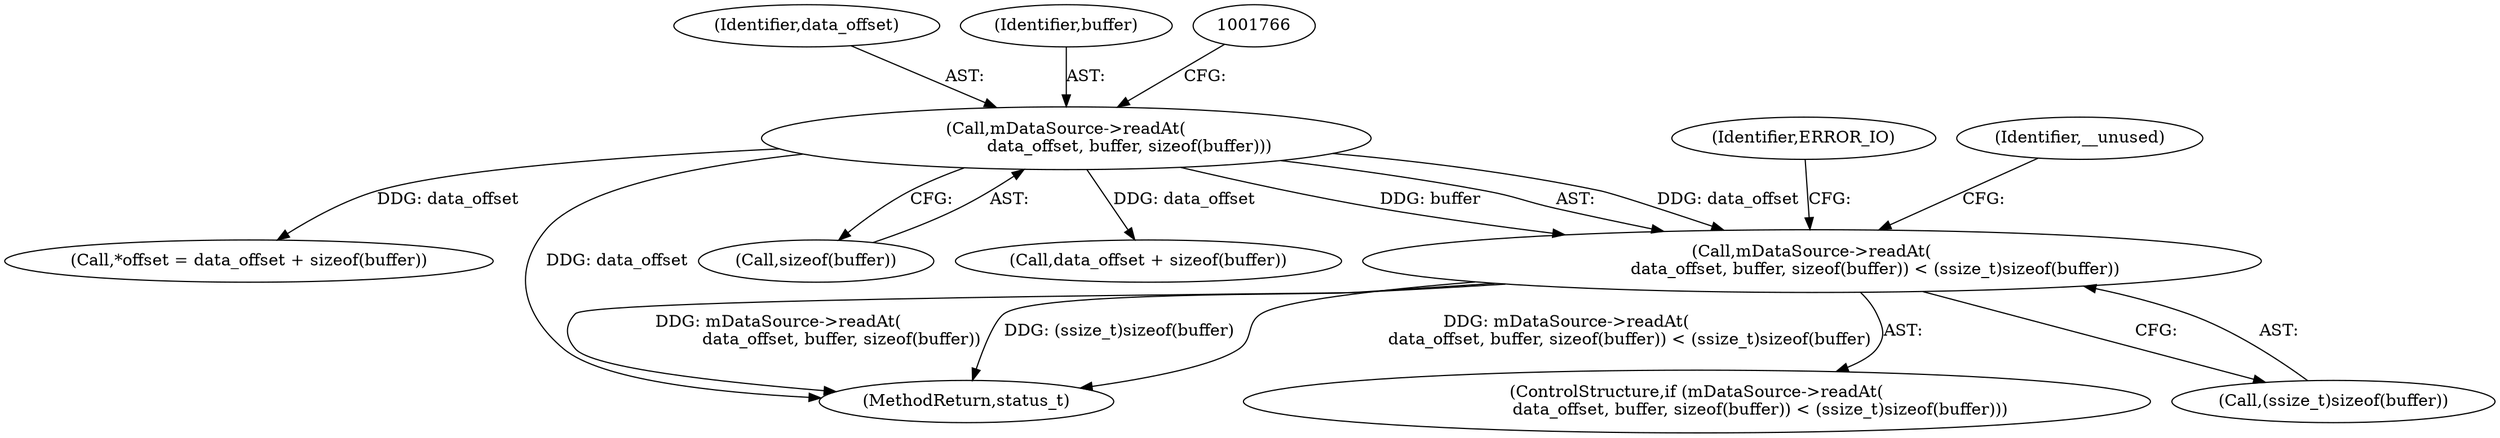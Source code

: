 digraph "0_Android_8a3a2f6ea7defe1a81bb32b3c9f3537f84749b9d@API" {
"1001759" [label="(Call,mDataSource->readAt(\n                        data_offset, buffer, sizeof(buffer)) < (ssize_t)sizeof(buffer))"];
"1001760" [label="(Call,mDataSource->readAt(\n                        data_offset, buffer, sizeof(buffer)))"];
"1001827" [label="(Call,*offset = data_offset + sizeof(buffer))"];
"1001771" [label="(Identifier,ERROR_IO)"];
"1003903" [label="(MethodReturn,status_t)"];
"1001763" [label="(Call,sizeof(buffer))"];
"1001760" [label="(Call,mDataSource->readAt(\n                        data_offset, buffer, sizeof(buffer)))"];
"1001774" [label="(Identifier,__unused)"];
"1001758" [label="(ControlStructure,if (mDataSource->readAt(\n                        data_offset, buffer, sizeof(buffer)) < (ssize_t)sizeof(buffer)))"];
"1001830" [label="(Call,data_offset + sizeof(buffer))"];
"1001761" [label="(Identifier,data_offset)"];
"1001762" [label="(Identifier,buffer)"];
"1001765" [label="(Call,(ssize_t)sizeof(buffer))"];
"1001759" [label="(Call,mDataSource->readAt(\n                        data_offset, buffer, sizeof(buffer)) < (ssize_t)sizeof(buffer))"];
"1001759" -> "1001758"  [label="AST: "];
"1001759" -> "1001765"  [label="CFG: "];
"1001760" -> "1001759"  [label="AST: "];
"1001765" -> "1001759"  [label="AST: "];
"1001771" -> "1001759"  [label="CFG: "];
"1001774" -> "1001759"  [label="CFG: "];
"1001759" -> "1003903"  [label="DDG: mDataSource->readAt(\n                        data_offset, buffer, sizeof(buffer)) < (ssize_t)sizeof(buffer)"];
"1001759" -> "1003903"  [label="DDG: mDataSource->readAt(\n                        data_offset, buffer, sizeof(buffer))"];
"1001759" -> "1003903"  [label="DDG: (ssize_t)sizeof(buffer)"];
"1001760" -> "1001759"  [label="DDG: data_offset"];
"1001760" -> "1001759"  [label="DDG: buffer"];
"1001760" -> "1001763"  [label="CFG: "];
"1001761" -> "1001760"  [label="AST: "];
"1001762" -> "1001760"  [label="AST: "];
"1001763" -> "1001760"  [label="AST: "];
"1001766" -> "1001760"  [label="CFG: "];
"1001760" -> "1003903"  [label="DDG: data_offset"];
"1001760" -> "1001827"  [label="DDG: data_offset"];
"1001760" -> "1001830"  [label="DDG: data_offset"];
}
